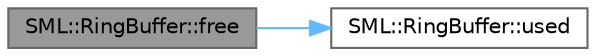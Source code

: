 digraph "SML::RingBuffer::free"
{
 // LATEX_PDF_SIZE
  bgcolor="transparent";
  edge [fontname=Helvetica,fontsize=10,labelfontname=Helvetica,labelfontsize=10];
  node [fontname=Helvetica,fontsize=10,shape=box,height=0.2,width=0.4];
  rankdir="LR";
  Node1 [id="Node000001",label="SML::RingBuffer::free",height=0.2,width=0.4,color="gray40", fillcolor="grey60", style="filled", fontcolor="black",tooltip="Fetch number of free data in ring buffer."];
  Node1 -> Node2 [id="edge1_Node000001_Node000002",color="steelblue1",style="solid",tooltip=" "];
  Node2 [id="Node000002",label="SML::RingBuffer::used",height=0.2,width=0.4,color="grey40", fillcolor="white", style="filled",URL="$class_s_m_l_1_1_ring_buffer.html#a7792187d62c67779bdd863aa6e7e7865",tooltip="Fetch number of used data in ring buffer."];
}
